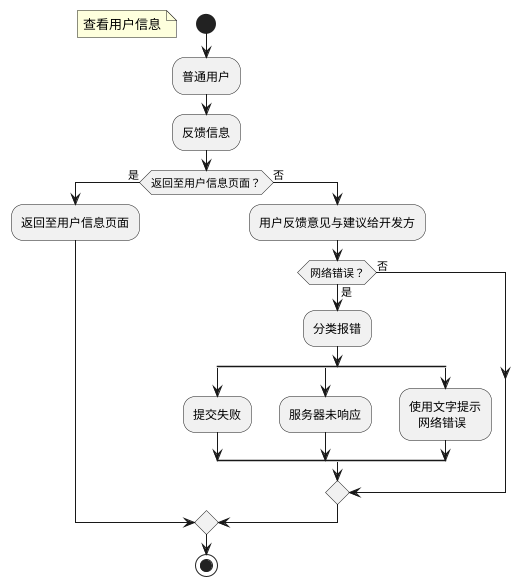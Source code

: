 @startuml
start
floating note left:查看用户信息
:普通用户;
:反馈信息;
if(返回至用户信息页面？)then(是)
:返回至用户信息页面;
else(否)
:用户反馈意见与建议给开发方;
if(网络错误？)then(是)
:分类报错;
split
:提交失败;
split again
:服务器未响应;
split again
:使用文字提示
   网络错误;
end split
else(否)
endif
endif
stop
@enduml